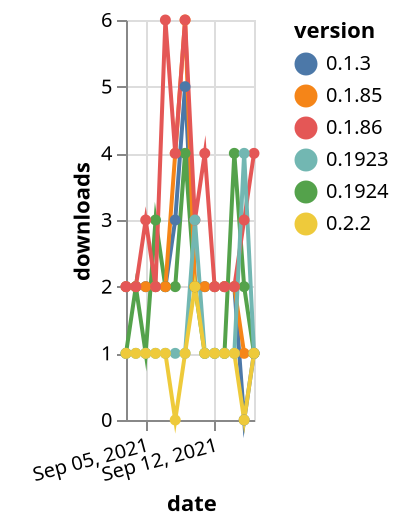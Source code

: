 {"$schema": "https://vega.github.io/schema/vega-lite/v5.json", "description": "A simple bar chart with embedded data.", "data": {"values": [{"date": "2021-09-03", "total": 3454, "delta": 2, "version": "0.1.3"}, {"date": "2021-09-04", "total": 3456, "delta": 2, "version": "0.1.3"}, {"date": "2021-09-05", "total": 3458, "delta": 2, "version": "0.1.3"}, {"date": "2021-09-06", "total": 3460, "delta": 2, "version": "0.1.3"}, {"date": "2021-09-07", "total": 3462, "delta": 2, "version": "0.1.3"}, {"date": "2021-09-08", "total": 3465, "delta": 3, "version": "0.1.3"}, {"date": "2021-09-09", "total": 3470, "delta": 5, "version": "0.1.3"}, {"date": "2021-09-10", "total": 3472, "delta": 2, "version": "0.1.3"}, {"date": "2021-09-11", "total": 3474, "delta": 2, "version": "0.1.3"}, {"date": "2021-09-12", "total": 3476, "delta": 2, "version": "0.1.3"}, {"date": "2021-09-13", "total": 3478, "delta": 2, "version": "0.1.3"}, {"date": "2021-09-14", "total": 3480, "delta": 2, "version": "0.1.3"}, {"date": "2021-09-15", "total": 3480, "delta": 0, "version": "0.1.3"}, {"date": "2021-09-16", "total": 3481, "delta": 1, "version": "0.1.3"}, {"date": "2021-09-03", "total": 1896, "delta": 1, "version": "0.1924"}, {"date": "2021-09-04", "total": 1898, "delta": 2, "version": "0.1924"}, {"date": "2021-09-05", "total": 1899, "delta": 1, "version": "0.1924"}, {"date": "2021-09-06", "total": 1902, "delta": 3, "version": "0.1924"}, {"date": "2021-09-07", "total": 1904, "delta": 2, "version": "0.1924"}, {"date": "2021-09-08", "total": 1906, "delta": 2, "version": "0.1924"}, {"date": "2021-09-09", "total": 1910, "delta": 4, "version": "0.1924"}, {"date": "2021-09-10", "total": 1912, "delta": 2, "version": "0.1924"}, {"date": "2021-09-11", "total": 1913, "delta": 1, "version": "0.1924"}, {"date": "2021-09-12", "total": 1914, "delta": 1, "version": "0.1924"}, {"date": "2021-09-13", "total": 1915, "delta": 1, "version": "0.1924"}, {"date": "2021-09-14", "total": 1919, "delta": 4, "version": "0.1924"}, {"date": "2021-09-15", "total": 1921, "delta": 2, "version": "0.1924"}, {"date": "2021-09-16", "total": 1922, "delta": 1, "version": "0.1924"}, {"date": "2021-09-03", "total": 3595, "delta": 2, "version": "0.1.85"}, {"date": "2021-09-04", "total": 3597, "delta": 2, "version": "0.1.85"}, {"date": "2021-09-05", "total": 3599, "delta": 2, "version": "0.1.85"}, {"date": "2021-09-06", "total": 3601, "delta": 2, "version": "0.1.85"}, {"date": "2021-09-07", "total": 3603, "delta": 2, "version": "0.1.85"}, {"date": "2021-09-08", "total": 3607, "delta": 4, "version": "0.1.85"}, {"date": "2021-09-09", "total": 3613, "delta": 6, "version": "0.1.85"}, {"date": "2021-09-10", "total": 3615, "delta": 2, "version": "0.1.85"}, {"date": "2021-09-11", "total": 3617, "delta": 2, "version": "0.1.85"}, {"date": "2021-09-12", "total": 3619, "delta": 2, "version": "0.1.85"}, {"date": "2021-09-13", "total": 3621, "delta": 2, "version": "0.1.85"}, {"date": "2021-09-14", "total": 3623, "delta": 2, "version": "0.1.85"}, {"date": "2021-09-15", "total": 3624, "delta": 1, "version": "0.1.85"}, {"date": "2021-09-16", "total": 3625, "delta": 1, "version": "0.1.85"}, {"date": "2021-09-03", "total": 8053, "delta": 2, "version": "0.1.86"}, {"date": "2021-09-04", "total": 8055, "delta": 2, "version": "0.1.86"}, {"date": "2021-09-05", "total": 8058, "delta": 3, "version": "0.1.86"}, {"date": "2021-09-06", "total": 8060, "delta": 2, "version": "0.1.86"}, {"date": "2021-09-07", "total": 8066, "delta": 6, "version": "0.1.86"}, {"date": "2021-09-08", "total": 8070, "delta": 4, "version": "0.1.86"}, {"date": "2021-09-09", "total": 8076, "delta": 6, "version": "0.1.86"}, {"date": "2021-09-10", "total": 8079, "delta": 3, "version": "0.1.86"}, {"date": "2021-09-11", "total": 8083, "delta": 4, "version": "0.1.86"}, {"date": "2021-09-12", "total": 8085, "delta": 2, "version": "0.1.86"}, {"date": "2021-09-13", "total": 8087, "delta": 2, "version": "0.1.86"}, {"date": "2021-09-14", "total": 8089, "delta": 2, "version": "0.1.86"}, {"date": "2021-09-15", "total": 8092, "delta": 3, "version": "0.1.86"}, {"date": "2021-09-16", "total": 8096, "delta": 4, "version": "0.1.86"}, {"date": "2021-09-03", "total": 444, "delta": 1, "version": "0.1923"}, {"date": "2021-09-04", "total": 445, "delta": 1, "version": "0.1923"}, {"date": "2021-09-05", "total": 446, "delta": 1, "version": "0.1923"}, {"date": "2021-09-06", "total": 447, "delta": 1, "version": "0.1923"}, {"date": "2021-09-07", "total": 448, "delta": 1, "version": "0.1923"}, {"date": "2021-09-08", "total": 449, "delta": 1, "version": "0.1923"}, {"date": "2021-09-09", "total": 450, "delta": 1, "version": "0.1923"}, {"date": "2021-09-10", "total": 453, "delta": 3, "version": "0.1923"}, {"date": "2021-09-11", "total": 454, "delta": 1, "version": "0.1923"}, {"date": "2021-09-12", "total": 455, "delta": 1, "version": "0.1923"}, {"date": "2021-09-13", "total": 456, "delta": 1, "version": "0.1923"}, {"date": "2021-09-14", "total": 457, "delta": 1, "version": "0.1923"}, {"date": "2021-09-15", "total": 461, "delta": 4, "version": "0.1923"}, {"date": "2021-09-16", "total": 462, "delta": 1, "version": "0.1923"}, {"date": "2021-09-03", "total": 144, "delta": 1, "version": "0.2.2"}, {"date": "2021-09-04", "total": 145, "delta": 1, "version": "0.2.2"}, {"date": "2021-09-05", "total": 146, "delta": 1, "version": "0.2.2"}, {"date": "2021-09-06", "total": 147, "delta": 1, "version": "0.2.2"}, {"date": "2021-09-07", "total": 148, "delta": 1, "version": "0.2.2"}, {"date": "2021-09-08", "total": 148, "delta": 0, "version": "0.2.2"}, {"date": "2021-09-09", "total": 149, "delta": 1, "version": "0.2.2"}, {"date": "2021-09-10", "total": 151, "delta": 2, "version": "0.2.2"}, {"date": "2021-09-11", "total": 152, "delta": 1, "version": "0.2.2"}, {"date": "2021-09-12", "total": 153, "delta": 1, "version": "0.2.2"}, {"date": "2021-09-13", "total": 154, "delta": 1, "version": "0.2.2"}, {"date": "2021-09-14", "total": 155, "delta": 1, "version": "0.2.2"}, {"date": "2021-09-15", "total": 155, "delta": 0, "version": "0.2.2"}, {"date": "2021-09-16", "total": 156, "delta": 1, "version": "0.2.2"}]}, "width": "container", "mark": {"type": "line", "point": {"filled": true}}, "encoding": {"x": {"field": "date", "type": "temporal", "timeUnit": "yearmonthdate", "title": "date", "axis": {"labelAngle": -15}}, "y": {"field": "delta", "type": "quantitative", "title": "downloads"}, "color": {"field": "version", "type": "nominal"}, "tooltip": {"field": "delta"}}}